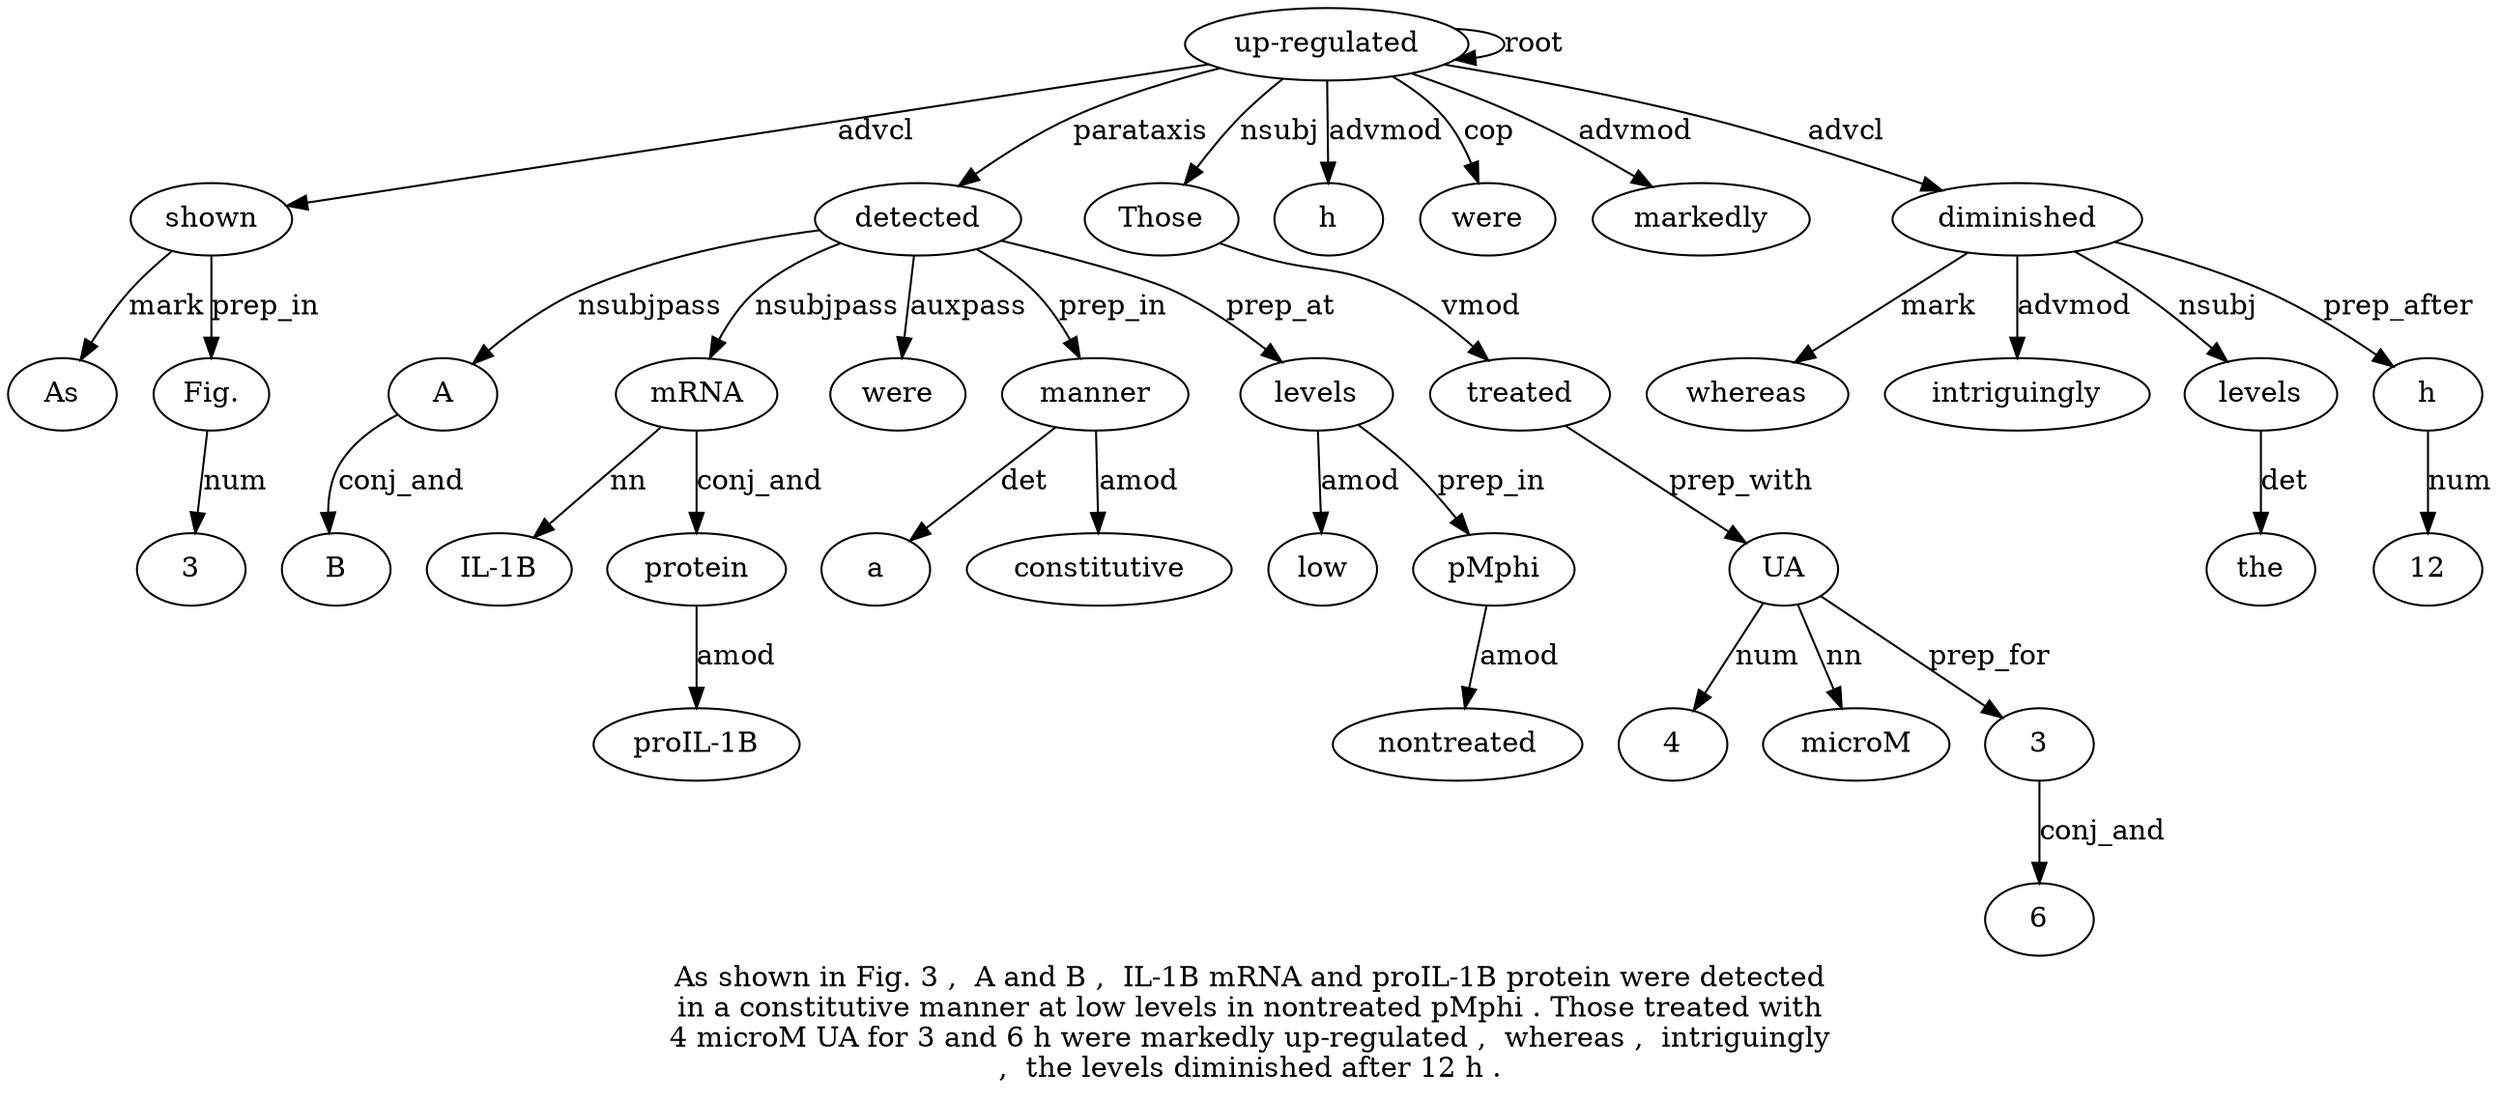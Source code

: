digraph "As shown in Fig. 3 ,  A and B ,  IL-1B mRNA and proIL-1B protein were detected in a constitutive manner at low levels in nontreated pMphi . Those treated with 4 microM UA for 3 and 6 h were markedly up-regulated ,  whereas ,  intriguingly ,  the levels diminished after 12 h ." {
label="As shown in Fig. 3 ,  A and B ,  IL-1B mRNA and proIL-1B protein were detected
in a constitutive manner at low levels in nontreated pMphi . Those treated with
4 microM UA for 3 and 6 h were markedly up-regulated ,  whereas ,  intriguingly
,  the levels diminished after 12 h .";
shown2 [style=filled, fillcolor=white, label=shown];
As1 [style=filled, fillcolor=white, label=As];
shown2 -> As1  [label=mark];
"up-regulated42" [style=filled, fillcolor=white, label="up-regulated"];
"up-regulated42" -> shown2  [label=advcl];
"Fig.4" [style=filled, fillcolor=white, label="Fig."];
shown2 -> "Fig.4"  [label=prep_in];
35 [style=filled, fillcolor=white, label=3];
"Fig.4" -> 35  [label=num];
detected17 [style=filled, fillcolor=white, label=detected];
A7 [style=filled, fillcolor=white, label=A];
detected17 -> A7  [label=nsubjpass];
B9 [style=filled, fillcolor=white, label=B];
A7 -> B9  [label=conj_and];
mRNA12 [style=filled, fillcolor=white, label=mRNA];
"IL-1B" [style=filled, fillcolor=white, label="IL-1B"];
mRNA12 -> "IL-1B"  [label=nn];
detected17 -> mRNA12  [label=nsubjpass];
protein15 [style=filled, fillcolor=white, label=protein];
"proIL-1B4" [style=filled, fillcolor=white, label="proIL-1B"];
protein15 -> "proIL-1B4"  [label=amod];
mRNA12 -> protein15  [label=conj_and];
were16 [style=filled, fillcolor=white, label=were];
detected17 -> were16  [label=auxpass];
"up-regulated42" -> detected17  [label=parataxis];
manner21 [style=filled, fillcolor=white, label=manner];
a19 [style=filled, fillcolor=white, label=a];
manner21 -> a19  [label=det];
constitutive20 [style=filled, fillcolor=white, label=constitutive];
manner21 -> constitutive20  [label=amod];
detected17 -> manner21  [label=prep_in];
levels24 [style=filled, fillcolor=white, label=levels];
low23 [style=filled, fillcolor=white, label=low];
levels24 -> low23  [label=amod];
detected17 -> levels24  [label=prep_at];
pMphi27 [style=filled, fillcolor=white, label=pMphi];
nontreated26 [style=filled, fillcolor=white, label=nontreated];
pMphi27 -> nontreated26  [label=amod];
levels24 -> pMphi27  [label=prep_in];
Those29 [style=filled, fillcolor=white, label=Those];
"up-regulated42" -> Those29  [label=nsubj];
treated30 [style=filled, fillcolor=white, label=treated];
Those29 -> treated30  [label=vmod];
UA34 [style=filled, fillcolor=white, label=UA];
432 [style=filled, fillcolor=white, label=4];
UA34 -> 432  [label=num];
microM33 [style=filled, fillcolor=white, label=microM];
UA34 -> microM33  [label=nn];
treated30 -> UA34  [label=prep_with];
336 [style=filled, fillcolor=white, label=3];
UA34 -> 336  [label=prep_for];
638 [style=filled, fillcolor=white, label=6];
336 -> 638  [label=conj_and];
h39 [style=filled, fillcolor=white, label=h];
"up-regulated42" -> h39  [label=advmod];
were40 [style=filled, fillcolor=white, label=were];
"up-regulated42" -> were40  [label=cop];
markedly41 [style=filled, fillcolor=white, label=markedly];
"up-regulated42" -> markedly41  [label=advmod];
"up-regulated42" -> "up-regulated42"  [label=root];
diminished50 [style=filled, fillcolor=white, label=diminished];
whereas44 [style=filled, fillcolor=white, label=whereas];
diminished50 -> whereas44  [label=mark];
intriguingly46 [style=filled, fillcolor=white, label=intriguingly];
diminished50 -> intriguingly46  [label=advmod];
levels49 [style=filled, fillcolor=white, label=levels];
the48 [style=filled, fillcolor=white, label=the];
levels49 -> the48  [label=det];
diminished50 -> levels49  [label=nsubj];
"up-regulated42" -> diminished50  [label=advcl];
h53 [style=filled, fillcolor=white, label=h];
125 [style=filled, fillcolor=white, label=12];
h53 -> 125  [label=num];
diminished50 -> h53  [label=prep_after];
}
